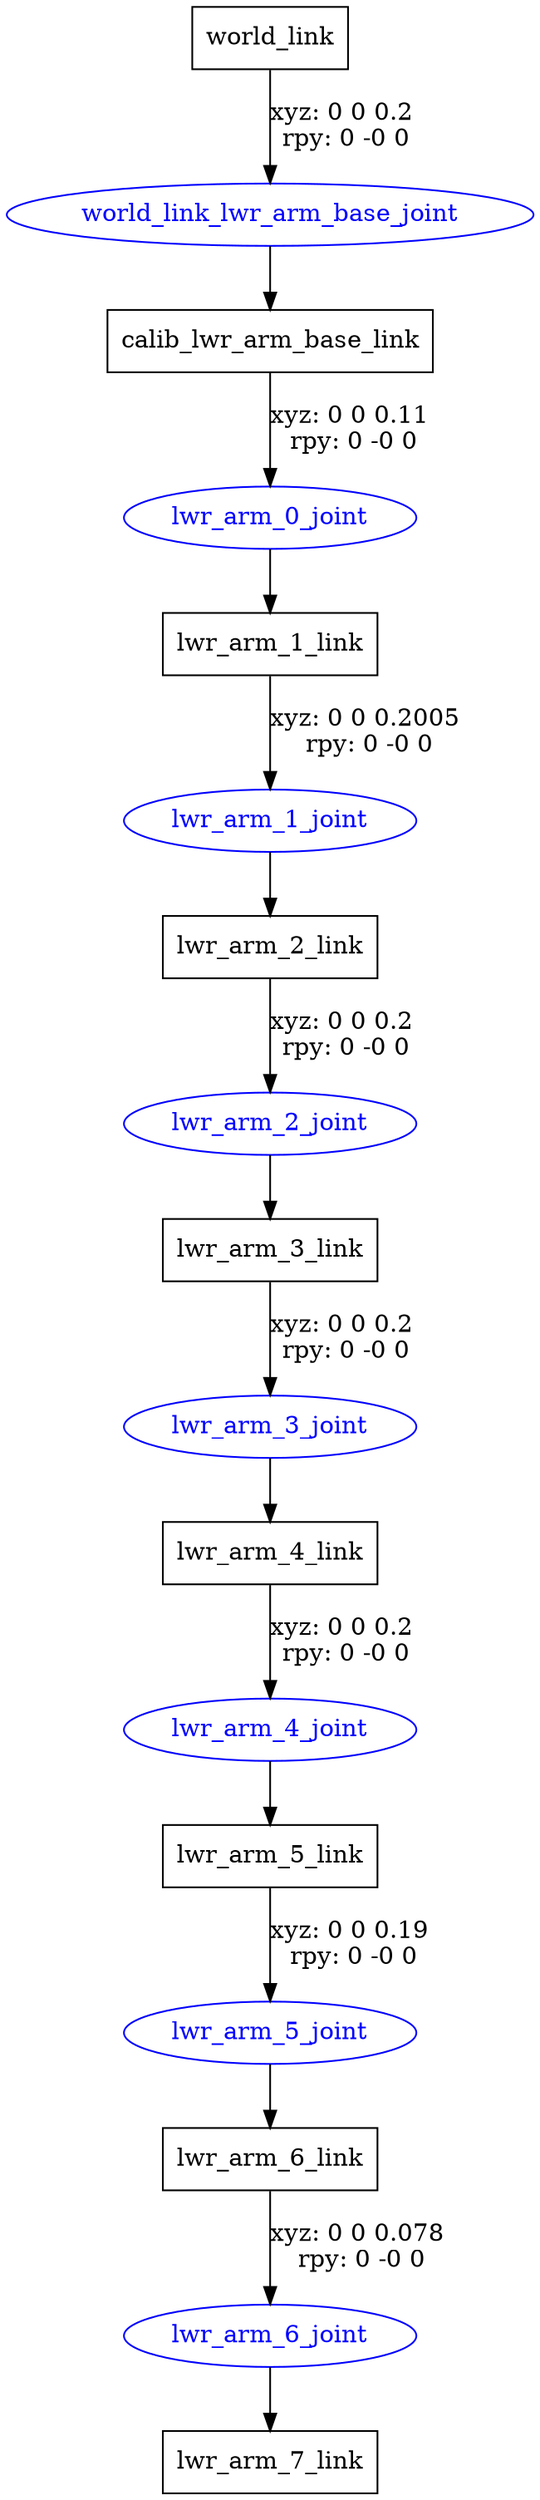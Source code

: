 digraph G {
node [shape=box];
"world_link" [label="world_link"];
"calib_lwr_arm_base_link" [label="calib_lwr_arm_base_link"];
"lwr_arm_1_link" [label="lwr_arm_1_link"];
"lwr_arm_2_link" [label="lwr_arm_2_link"];
"lwr_arm_3_link" [label="lwr_arm_3_link"];
"lwr_arm_4_link" [label="lwr_arm_4_link"];
"lwr_arm_5_link" [label="lwr_arm_5_link"];
"lwr_arm_6_link" [label="lwr_arm_6_link"];
"lwr_arm_7_link" [label="lwr_arm_7_link"];
node [shape=ellipse, color=blue, fontcolor=blue];
"world_link" -> "world_link_lwr_arm_base_joint" [label="xyz: 0 0 0.2 \nrpy: 0 -0 0"]
"world_link_lwr_arm_base_joint" -> "calib_lwr_arm_base_link"
"calib_lwr_arm_base_link" -> "lwr_arm_0_joint" [label="xyz: 0 0 0.11 \nrpy: 0 -0 0"]
"lwr_arm_0_joint" -> "lwr_arm_1_link"
"lwr_arm_1_link" -> "lwr_arm_1_joint" [label="xyz: 0 0 0.2005 \nrpy: 0 -0 0"]
"lwr_arm_1_joint" -> "lwr_arm_2_link"
"lwr_arm_2_link" -> "lwr_arm_2_joint" [label="xyz: 0 0 0.2 \nrpy: 0 -0 0"]
"lwr_arm_2_joint" -> "lwr_arm_3_link"
"lwr_arm_3_link" -> "lwr_arm_3_joint" [label="xyz: 0 0 0.2 \nrpy: 0 -0 0"]
"lwr_arm_3_joint" -> "lwr_arm_4_link"
"lwr_arm_4_link" -> "lwr_arm_4_joint" [label="xyz: 0 0 0.2 \nrpy: 0 -0 0"]
"lwr_arm_4_joint" -> "lwr_arm_5_link"
"lwr_arm_5_link" -> "lwr_arm_5_joint" [label="xyz: 0 0 0.19 \nrpy: 0 -0 0"]
"lwr_arm_5_joint" -> "lwr_arm_6_link"
"lwr_arm_6_link" -> "lwr_arm_6_joint" [label="xyz: 0 0 0.078 \nrpy: 0 -0 0"]
"lwr_arm_6_joint" -> "lwr_arm_7_link"
}
